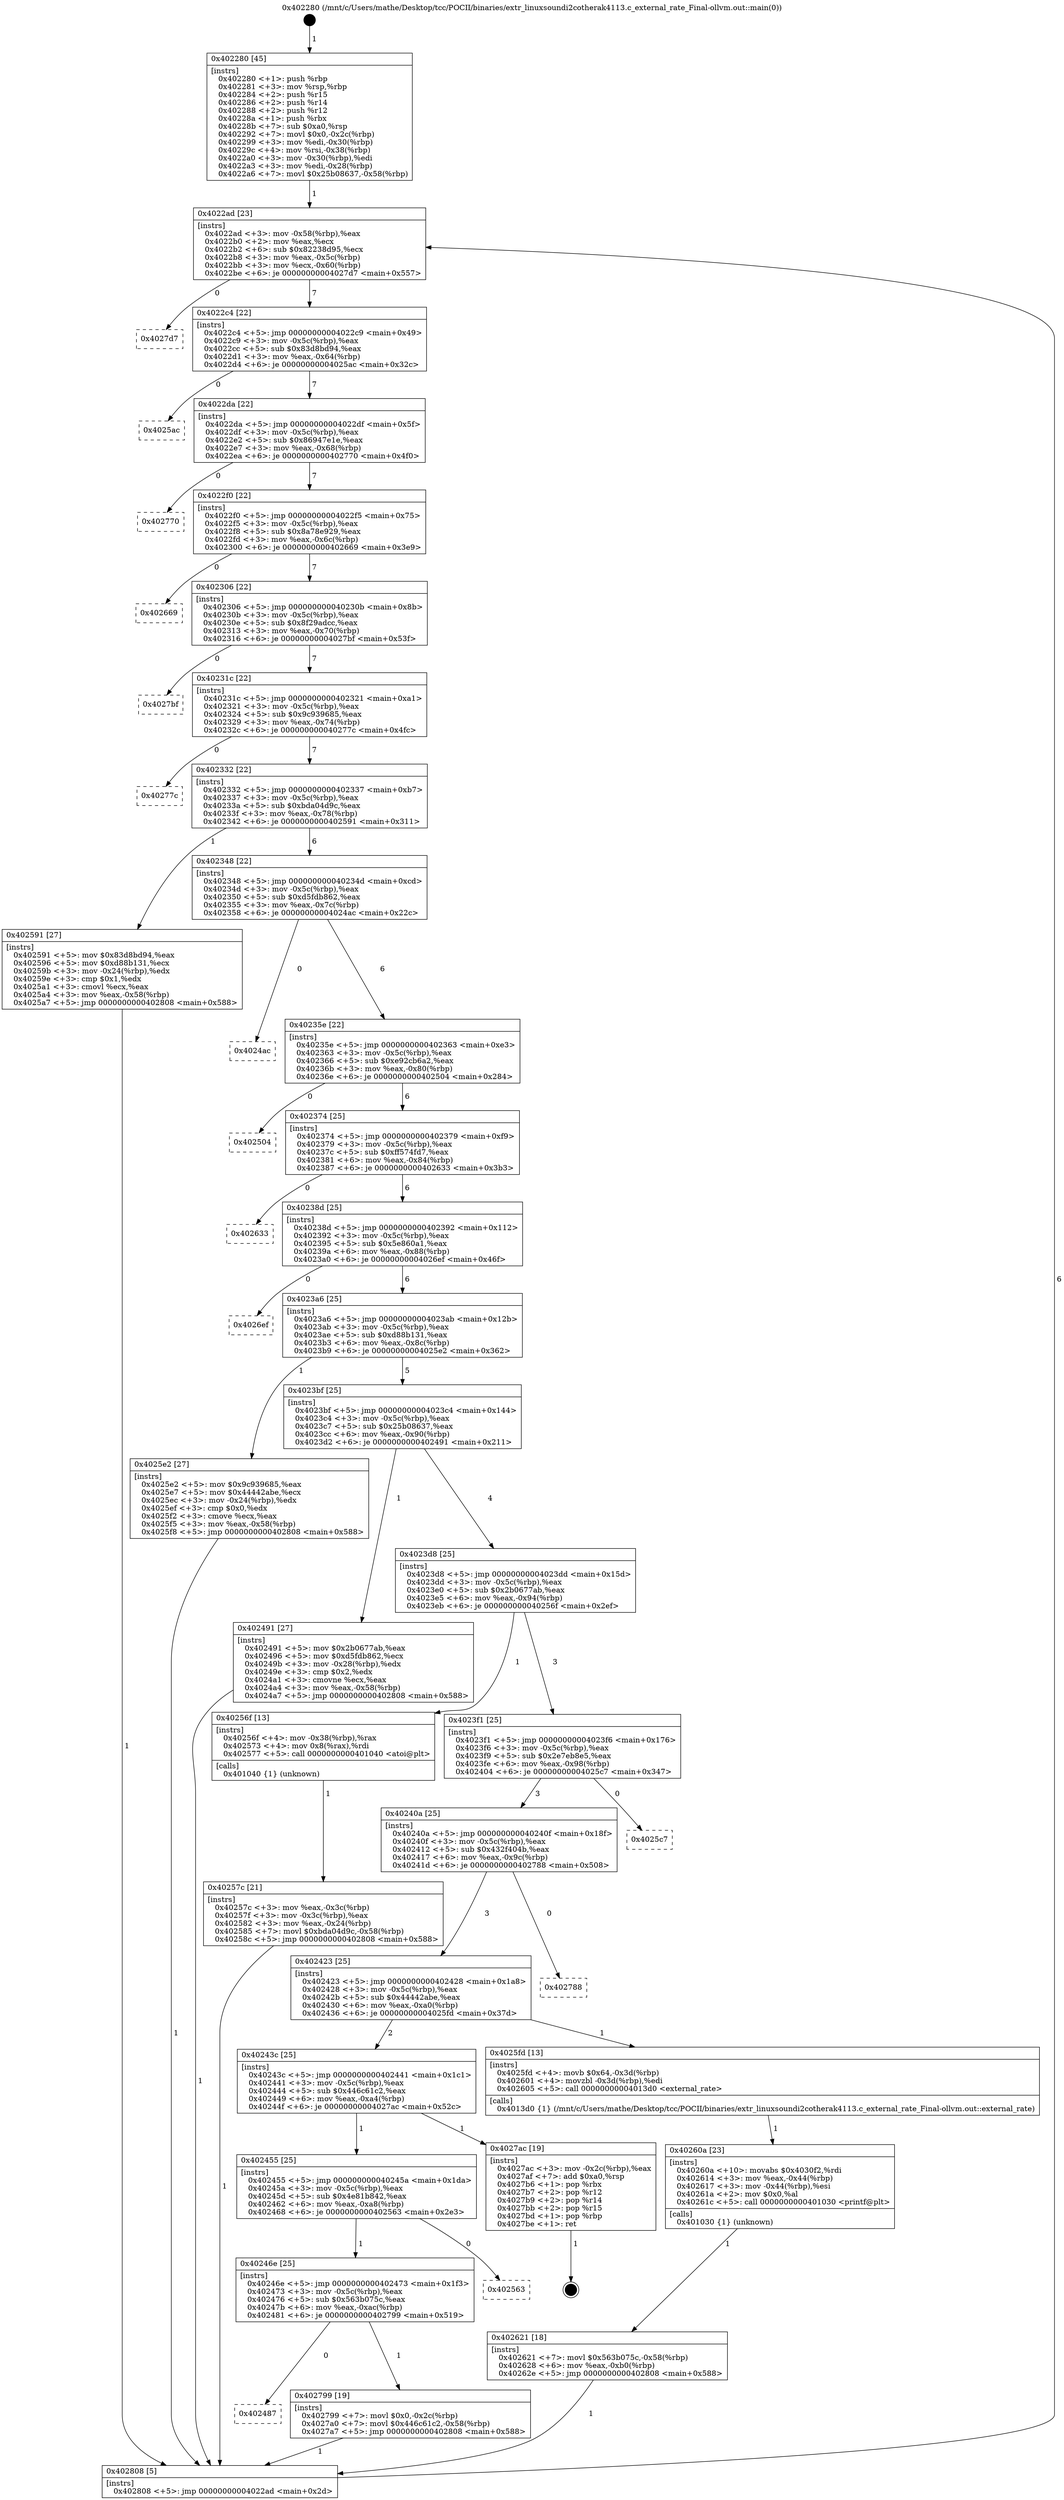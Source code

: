 digraph "0x402280" {
  label = "0x402280 (/mnt/c/Users/mathe/Desktop/tcc/POCII/binaries/extr_linuxsoundi2cotherak4113.c_external_rate_Final-ollvm.out::main(0))"
  labelloc = "t"
  node[shape=record]

  Entry [label="",width=0.3,height=0.3,shape=circle,fillcolor=black,style=filled]
  "0x4022ad" [label="{
     0x4022ad [23]\l
     | [instrs]\l
     &nbsp;&nbsp;0x4022ad \<+3\>: mov -0x58(%rbp),%eax\l
     &nbsp;&nbsp;0x4022b0 \<+2\>: mov %eax,%ecx\l
     &nbsp;&nbsp;0x4022b2 \<+6\>: sub $0x82238d95,%ecx\l
     &nbsp;&nbsp;0x4022b8 \<+3\>: mov %eax,-0x5c(%rbp)\l
     &nbsp;&nbsp;0x4022bb \<+3\>: mov %ecx,-0x60(%rbp)\l
     &nbsp;&nbsp;0x4022be \<+6\>: je 00000000004027d7 \<main+0x557\>\l
  }"]
  "0x4027d7" [label="{
     0x4027d7\l
  }", style=dashed]
  "0x4022c4" [label="{
     0x4022c4 [22]\l
     | [instrs]\l
     &nbsp;&nbsp;0x4022c4 \<+5\>: jmp 00000000004022c9 \<main+0x49\>\l
     &nbsp;&nbsp;0x4022c9 \<+3\>: mov -0x5c(%rbp),%eax\l
     &nbsp;&nbsp;0x4022cc \<+5\>: sub $0x83d8bd94,%eax\l
     &nbsp;&nbsp;0x4022d1 \<+3\>: mov %eax,-0x64(%rbp)\l
     &nbsp;&nbsp;0x4022d4 \<+6\>: je 00000000004025ac \<main+0x32c\>\l
  }"]
  Exit [label="",width=0.3,height=0.3,shape=circle,fillcolor=black,style=filled,peripheries=2]
  "0x4025ac" [label="{
     0x4025ac\l
  }", style=dashed]
  "0x4022da" [label="{
     0x4022da [22]\l
     | [instrs]\l
     &nbsp;&nbsp;0x4022da \<+5\>: jmp 00000000004022df \<main+0x5f\>\l
     &nbsp;&nbsp;0x4022df \<+3\>: mov -0x5c(%rbp),%eax\l
     &nbsp;&nbsp;0x4022e2 \<+5\>: sub $0x86947e1e,%eax\l
     &nbsp;&nbsp;0x4022e7 \<+3\>: mov %eax,-0x68(%rbp)\l
     &nbsp;&nbsp;0x4022ea \<+6\>: je 0000000000402770 \<main+0x4f0\>\l
  }"]
  "0x402487" [label="{
     0x402487\l
  }", style=dashed]
  "0x402770" [label="{
     0x402770\l
  }", style=dashed]
  "0x4022f0" [label="{
     0x4022f0 [22]\l
     | [instrs]\l
     &nbsp;&nbsp;0x4022f0 \<+5\>: jmp 00000000004022f5 \<main+0x75\>\l
     &nbsp;&nbsp;0x4022f5 \<+3\>: mov -0x5c(%rbp),%eax\l
     &nbsp;&nbsp;0x4022f8 \<+5\>: sub $0x8a78e929,%eax\l
     &nbsp;&nbsp;0x4022fd \<+3\>: mov %eax,-0x6c(%rbp)\l
     &nbsp;&nbsp;0x402300 \<+6\>: je 0000000000402669 \<main+0x3e9\>\l
  }"]
  "0x402799" [label="{
     0x402799 [19]\l
     | [instrs]\l
     &nbsp;&nbsp;0x402799 \<+7\>: movl $0x0,-0x2c(%rbp)\l
     &nbsp;&nbsp;0x4027a0 \<+7\>: movl $0x446c61c2,-0x58(%rbp)\l
     &nbsp;&nbsp;0x4027a7 \<+5\>: jmp 0000000000402808 \<main+0x588\>\l
  }"]
  "0x402669" [label="{
     0x402669\l
  }", style=dashed]
  "0x402306" [label="{
     0x402306 [22]\l
     | [instrs]\l
     &nbsp;&nbsp;0x402306 \<+5\>: jmp 000000000040230b \<main+0x8b\>\l
     &nbsp;&nbsp;0x40230b \<+3\>: mov -0x5c(%rbp),%eax\l
     &nbsp;&nbsp;0x40230e \<+5\>: sub $0x8f29adcc,%eax\l
     &nbsp;&nbsp;0x402313 \<+3\>: mov %eax,-0x70(%rbp)\l
     &nbsp;&nbsp;0x402316 \<+6\>: je 00000000004027bf \<main+0x53f\>\l
  }"]
  "0x40246e" [label="{
     0x40246e [25]\l
     | [instrs]\l
     &nbsp;&nbsp;0x40246e \<+5\>: jmp 0000000000402473 \<main+0x1f3\>\l
     &nbsp;&nbsp;0x402473 \<+3\>: mov -0x5c(%rbp),%eax\l
     &nbsp;&nbsp;0x402476 \<+5\>: sub $0x563b075c,%eax\l
     &nbsp;&nbsp;0x40247b \<+6\>: mov %eax,-0xac(%rbp)\l
     &nbsp;&nbsp;0x402481 \<+6\>: je 0000000000402799 \<main+0x519\>\l
  }"]
  "0x4027bf" [label="{
     0x4027bf\l
  }", style=dashed]
  "0x40231c" [label="{
     0x40231c [22]\l
     | [instrs]\l
     &nbsp;&nbsp;0x40231c \<+5\>: jmp 0000000000402321 \<main+0xa1\>\l
     &nbsp;&nbsp;0x402321 \<+3\>: mov -0x5c(%rbp),%eax\l
     &nbsp;&nbsp;0x402324 \<+5\>: sub $0x9c939685,%eax\l
     &nbsp;&nbsp;0x402329 \<+3\>: mov %eax,-0x74(%rbp)\l
     &nbsp;&nbsp;0x40232c \<+6\>: je 000000000040277c \<main+0x4fc\>\l
  }"]
  "0x402563" [label="{
     0x402563\l
  }", style=dashed]
  "0x40277c" [label="{
     0x40277c\l
  }", style=dashed]
  "0x402332" [label="{
     0x402332 [22]\l
     | [instrs]\l
     &nbsp;&nbsp;0x402332 \<+5\>: jmp 0000000000402337 \<main+0xb7\>\l
     &nbsp;&nbsp;0x402337 \<+3\>: mov -0x5c(%rbp),%eax\l
     &nbsp;&nbsp;0x40233a \<+5\>: sub $0xbda04d9c,%eax\l
     &nbsp;&nbsp;0x40233f \<+3\>: mov %eax,-0x78(%rbp)\l
     &nbsp;&nbsp;0x402342 \<+6\>: je 0000000000402591 \<main+0x311\>\l
  }"]
  "0x402455" [label="{
     0x402455 [25]\l
     | [instrs]\l
     &nbsp;&nbsp;0x402455 \<+5\>: jmp 000000000040245a \<main+0x1da\>\l
     &nbsp;&nbsp;0x40245a \<+3\>: mov -0x5c(%rbp),%eax\l
     &nbsp;&nbsp;0x40245d \<+5\>: sub $0x4e81b842,%eax\l
     &nbsp;&nbsp;0x402462 \<+6\>: mov %eax,-0xa8(%rbp)\l
     &nbsp;&nbsp;0x402468 \<+6\>: je 0000000000402563 \<main+0x2e3\>\l
  }"]
  "0x402591" [label="{
     0x402591 [27]\l
     | [instrs]\l
     &nbsp;&nbsp;0x402591 \<+5\>: mov $0x83d8bd94,%eax\l
     &nbsp;&nbsp;0x402596 \<+5\>: mov $0xd88b131,%ecx\l
     &nbsp;&nbsp;0x40259b \<+3\>: mov -0x24(%rbp),%edx\l
     &nbsp;&nbsp;0x40259e \<+3\>: cmp $0x1,%edx\l
     &nbsp;&nbsp;0x4025a1 \<+3\>: cmovl %ecx,%eax\l
     &nbsp;&nbsp;0x4025a4 \<+3\>: mov %eax,-0x58(%rbp)\l
     &nbsp;&nbsp;0x4025a7 \<+5\>: jmp 0000000000402808 \<main+0x588\>\l
  }"]
  "0x402348" [label="{
     0x402348 [22]\l
     | [instrs]\l
     &nbsp;&nbsp;0x402348 \<+5\>: jmp 000000000040234d \<main+0xcd\>\l
     &nbsp;&nbsp;0x40234d \<+3\>: mov -0x5c(%rbp),%eax\l
     &nbsp;&nbsp;0x402350 \<+5\>: sub $0xd5fdb862,%eax\l
     &nbsp;&nbsp;0x402355 \<+3\>: mov %eax,-0x7c(%rbp)\l
     &nbsp;&nbsp;0x402358 \<+6\>: je 00000000004024ac \<main+0x22c\>\l
  }"]
  "0x4027ac" [label="{
     0x4027ac [19]\l
     | [instrs]\l
     &nbsp;&nbsp;0x4027ac \<+3\>: mov -0x2c(%rbp),%eax\l
     &nbsp;&nbsp;0x4027af \<+7\>: add $0xa0,%rsp\l
     &nbsp;&nbsp;0x4027b6 \<+1\>: pop %rbx\l
     &nbsp;&nbsp;0x4027b7 \<+2\>: pop %r12\l
     &nbsp;&nbsp;0x4027b9 \<+2\>: pop %r14\l
     &nbsp;&nbsp;0x4027bb \<+2\>: pop %r15\l
     &nbsp;&nbsp;0x4027bd \<+1\>: pop %rbp\l
     &nbsp;&nbsp;0x4027be \<+1\>: ret\l
  }"]
  "0x4024ac" [label="{
     0x4024ac\l
  }", style=dashed]
  "0x40235e" [label="{
     0x40235e [22]\l
     | [instrs]\l
     &nbsp;&nbsp;0x40235e \<+5\>: jmp 0000000000402363 \<main+0xe3\>\l
     &nbsp;&nbsp;0x402363 \<+3\>: mov -0x5c(%rbp),%eax\l
     &nbsp;&nbsp;0x402366 \<+5\>: sub $0xe92cb6a2,%eax\l
     &nbsp;&nbsp;0x40236b \<+3\>: mov %eax,-0x80(%rbp)\l
     &nbsp;&nbsp;0x40236e \<+6\>: je 0000000000402504 \<main+0x284\>\l
  }"]
  "0x402621" [label="{
     0x402621 [18]\l
     | [instrs]\l
     &nbsp;&nbsp;0x402621 \<+7\>: movl $0x563b075c,-0x58(%rbp)\l
     &nbsp;&nbsp;0x402628 \<+6\>: mov %eax,-0xb0(%rbp)\l
     &nbsp;&nbsp;0x40262e \<+5\>: jmp 0000000000402808 \<main+0x588\>\l
  }"]
  "0x402504" [label="{
     0x402504\l
  }", style=dashed]
  "0x402374" [label="{
     0x402374 [25]\l
     | [instrs]\l
     &nbsp;&nbsp;0x402374 \<+5\>: jmp 0000000000402379 \<main+0xf9\>\l
     &nbsp;&nbsp;0x402379 \<+3\>: mov -0x5c(%rbp),%eax\l
     &nbsp;&nbsp;0x40237c \<+5\>: sub $0xff574fd7,%eax\l
     &nbsp;&nbsp;0x402381 \<+6\>: mov %eax,-0x84(%rbp)\l
     &nbsp;&nbsp;0x402387 \<+6\>: je 0000000000402633 \<main+0x3b3\>\l
  }"]
  "0x40260a" [label="{
     0x40260a [23]\l
     | [instrs]\l
     &nbsp;&nbsp;0x40260a \<+10\>: movabs $0x4030f2,%rdi\l
     &nbsp;&nbsp;0x402614 \<+3\>: mov %eax,-0x44(%rbp)\l
     &nbsp;&nbsp;0x402617 \<+3\>: mov -0x44(%rbp),%esi\l
     &nbsp;&nbsp;0x40261a \<+2\>: mov $0x0,%al\l
     &nbsp;&nbsp;0x40261c \<+5\>: call 0000000000401030 \<printf@plt\>\l
     | [calls]\l
     &nbsp;&nbsp;0x401030 \{1\} (unknown)\l
  }"]
  "0x402633" [label="{
     0x402633\l
  }", style=dashed]
  "0x40238d" [label="{
     0x40238d [25]\l
     | [instrs]\l
     &nbsp;&nbsp;0x40238d \<+5\>: jmp 0000000000402392 \<main+0x112\>\l
     &nbsp;&nbsp;0x402392 \<+3\>: mov -0x5c(%rbp),%eax\l
     &nbsp;&nbsp;0x402395 \<+5\>: sub $0x5e860a1,%eax\l
     &nbsp;&nbsp;0x40239a \<+6\>: mov %eax,-0x88(%rbp)\l
     &nbsp;&nbsp;0x4023a0 \<+6\>: je 00000000004026ef \<main+0x46f\>\l
  }"]
  "0x40243c" [label="{
     0x40243c [25]\l
     | [instrs]\l
     &nbsp;&nbsp;0x40243c \<+5\>: jmp 0000000000402441 \<main+0x1c1\>\l
     &nbsp;&nbsp;0x402441 \<+3\>: mov -0x5c(%rbp),%eax\l
     &nbsp;&nbsp;0x402444 \<+5\>: sub $0x446c61c2,%eax\l
     &nbsp;&nbsp;0x402449 \<+6\>: mov %eax,-0xa4(%rbp)\l
     &nbsp;&nbsp;0x40244f \<+6\>: je 00000000004027ac \<main+0x52c\>\l
  }"]
  "0x4026ef" [label="{
     0x4026ef\l
  }", style=dashed]
  "0x4023a6" [label="{
     0x4023a6 [25]\l
     | [instrs]\l
     &nbsp;&nbsp;0x4023a6 \<+5\>: jmp 00000000004023ab \<main+0x12b\>\l
     &nbsp;&nbsp;0x4023ab \<+3\>: mov -0x5c(%rbp),%eax\l
     &nbsp;&nbsp;0x4023ae \<+5\>: sub $0xd88b131,%eax\l
     &nbsp;&nbsp;0x4023b3 \<+6\>: mov %eax,-0x8c(%rbp)\l
     &nbsp;&nbsp;0x4023b9 \<+6\>: je 00000000004025e2 \<main+0x362\>\l
  }"]
  "0x4025fd" [label="{
     0x4025fd [13]\l
     | [instrs]\l
     &nbsp;&nbsp;0x4025fd \<+4\>: movb $0x64,-0x3d(%rbp)\l
     &nbsp;&nbsp;0x402601 \<+4\>: movzbl -0x3d(%rbp),%edi\l
     &nbsp;&nbsp;0x402605 \<+5\>: call 00000000004013d0 \<external_rate\>\l
     | [calls]\l
     &nbsp;&nbsp;0x4013d0 \{1\} (/mnt/c/Users/mathe/Desktop/tcc/POCII/binaries/extr_linuxsoundi2cotherak4113.c_external_rate_Final-ollvm.out::external_rate)\l
  }"]
  "0x4025e2" [label="{
     0x4025e2 [27]\l
     | [instrs]\l
     &nbsp;&nbsp;0x4025e2 \<+5\>: mov $0x9c939685,%eax\l
     &nbsp;&nbsp;0x4025e7 \<+5\>: mov $0x44442abe,%ecx\l
     &nbsp;&nbsp;0x4025ec \<+3\>: mov -0x24(%rbp),%edx\l
     &nbsp;&nbsp;0x4025ef \<+3\>: cmp $0x0,%edx\l
     &nbsp;&nbsp;0x4025f2 \<+3\>: cmove %ecx,%eax\l
     &nbsp;&nbsp;0x4025f5 \<+3\>: mov %eax,-0x58(%rbp)\l
     &nbsp;&nbsp;0x4025f8 \<+5\>: jmp 0000000000402808 \<main+0x588\>\l
  }"]
  "0x4023bf" [label="{
     0x4023bf [25]\l
     | [instrs]\l
     &nbsp;&nbsp;0x4023bf \<+5\>: jmp 00000000004023c4 \<main+0x144\>\l
     &nbsp;&nbsp;0x4023c4 \<+3\>: mov -0x5c(%rbp),%eax\l
     &nbsp;&nbsp;0x4023c7 \<+5\>: sub $0x25b08637,%eax\l
     &nbsp;&nbsp;0x4023cc \<+6\>: mov %eax,-0x90(%rbp)\l
     &nbsp;&nbsp;0x4023d2 \<+6\>: je 0000000000402491 \<main+0x211\>\l
  }"]
  "0x402423" [label="{
     0x402423 [25]\l
     | [instrs]\l
     &nbsp;&nbsp;0x402423 \<+5\>: jmp 0000000000402428 \<main+0x1a8\>\l
     &nbsp;&nbsp;0x402428 \<+3\>: mov -0x5c(%rbp),%eax\l
     &nbsp;&nbsp;0x40242b \<+5\>: sub $0x44442abe,%eax\l
     &nbsp;&nbsp;0x402430 \<+6\>: mov %eax,-0xa0(%rbp)\l
     &nbsp;&nbsp;0x402436 \<+6\>: je 00000000004025fd \<main+0x37d\>\l
  }"]
  "0x402491" [label="{
     0x402491 [27]\l
     | [instrs]\l
     &nbsp;&nbsp;0x402491 \<+5\>: mov $0x2b0677ab,%eax\l
     &nbsp;&nbsp;0x402496 \<+5\>: mov $0xd5fdb862,%ecx\l
     &nbsp;&nbsp;0x40249b \<+3\>: mov -0x28(%rbp),%edx\l
     &nbsp;&nbsp;0x40249e \<+3\>: cmp $0x2,%edx\l
     &nbsp;&nbsp;0x4024a1 \<+3\>: cmovne %ecx,%eax\l
     &nbsp;&nbsp;0x4024a4 \<+3\>: mov %eax,-0x58(%rbp)\l
     &nbsp;&nbsp;0x4024a7 \<+5\>: jmp 0000000000402808 \<main+0x588\>\l
  }"]
  "0x4023d8" [label="{
     0x4023d8 [25]\l
     | [instrs]\l
     &nbsp;&nbsp;0x4023d8 \<+5\>: jmp 00000000004023dd \<main+0x15d\>\l
     &nbsp;&nbsp;0x4023dd \<+3\>: mov -0x5c(%rbp),%eax\l
     &nbsp;&nbsp;0x4023e0 \<+5\>: sub $0x2b0677ab,%eax\l
     &nbsp;&nbsp;0x4023e5 \<+6\>: mov %eax,-0x94(%rbp)\l
     &nbsp;&nbsp;0x4023eb \<+6\>: je 000000000040256f \<main+0x2ef\>\l
  }"]
  "0x402808" [label="{
     0x402808 [5]\l
     | [instrs]\l
     &nbsp;&nbsp;0x402808 \<+5\>: jmp 00000000004022ad \<main+0x2d\>\l
  }"]
  "0x402280" [label="{
     0x402280 [45]\l
     | [instrs]\l
     &nbsp;&nbsp;0x402280 \<+1\>: push %rbp\l
     &nbsp;&nbsp;0x402281 \<+3\>: mov %rsp,%rbp\l
     &nbsp;&nbsp;0x402284 \<+2\>: push %r15\l
     &nbsp;&nbsp;0x402286 \<+2\>: push %r14\l
     &nbsp;&nbsp;0x402288 \<+2\>: push %r12\l
     &nbsp;&nbsp;0x40228a \<+1\>: push %rbx\l
     &nbsp;&nbsp;0x40228b \<+7\>: sub $0xa0,%rsp\l
     &nbsp;&nbsp;0x402292 \<+7\>: movl $0x0,-0x2c(%rbp)\l
     &nbsp;&nbsp;0x402299 \<+3\>: mov %edi,-0x30(%rbp)\l
     &nbsp;&nbsp;0x40229c \<+4\>: mov %rsi,-0x38(%rbp)\l
     &nbsp;&nbsp;0x4022a0 \<+3\>: mov -0x30(%rbp),%edi\l
     &nbsp;&nbsp;0x4022a3 \<+3\>: mov %edi,-0x28(%rbp)\l
     &nbsp;&nbsp;0x4022a6 \<+7\>: movl $0x25b08637,-0x58(%rbp)\l
  }"]
  "0x402788" [label="{
     0x402788\l
  }", style=dashed]
  "0x40256f" [label="{
     0x40256f [13]\l
     | [instrs]\l
     &nbsp;&nbsp;0x40256f \<+4\>: mov -0x38(%rbp),%rax\l
     &nbsp;&nbsp;0x402573 \<+4\>: mov 0x8(%rax),%rdi\l
     &nbsp;&nbsp;0x402577 \<+5\>: call 0000000000401040 \<atoi@plt\>\l
     | [calls]\l
     &nbsp;&nbsp;0x401040 \{1\} (unknown)\l
  }"]
  "0x4023f1" [label="{
     0x4023f1 [25]\l
     | [instrs]\l
     &nbsp;&nbsp;0x4023f1 \<+5\>: jmp 00000000004023f6 \<main+0x176\>\l
     &nbsp;&nbsp;0x4023f6 \<+3\>: mov -0x5c(%rbp),%eax\l
     &nbsp;&nbsp;0x4023f9 \<+5\>: sub $0x2e7eb8e5,%eax\l
     &nbsp;&nbsp;0x4023fe \<+6\>: mov %eax,-0x98(%rbp)\l
     &nbsp;&nbsp;0x402404 \<+6\>: je 00000000004025c7 \<main+0x347\>\l
  }"]
  "0x40257c" [label="{
     0x40257c [21]\l
     | [instrs]\l
     &nbsp;&nbsp;0x40257c \<+3\>: mov %eax,-0x3c(%rbp)\l
     &nbsp;&nbsp;0x40257f \<+3\>: mov -0x3c(%rbp),%eax\l
     &nbsp;&nbsp;0x402582 \<+3\>: mov %eax,-0x24(%rbp)\l
     &nbsp;&nbsp;0x402585 \<+7\>: movl $0xbda04d9c,-0x58(%rbp)\l
     &nbsp;&nbsp;0x40258c \<+5\>: jmp 0000000000402808 \<main+0x588\>\l
  }"]
  "0x40240a" [label="{
     0x40240a [25]\l
     | [instrs]\l
     &nbsp;&nbsp;0x40240a \<+5\>: jmp 000000000040240f \<main+0x18f\>\l
     &nbsp;&nbsp;0x40240f \<+3\>: mov -0x5c(%rbp),%eax\l
     &nbsp;&nbsp;0x402412 \<+5\>: sub $0x432f404b,%eax\l
     &nbsp;&nbsp;0x402417 \<+6\>: mov %eax,-0x9c(%rbp)\l
     &nbsp;&nbsp;0x40241d \<+6\>: je 0000000000402788 \<main+0x508\>\l
  }"]
  "0x4025c7" [label="{
     0x4025c7\l
  }", style=dashed]
  Entry -> "0x402280" [label=" 1"]
  "0x4022ad" -> "0x4027d7" [label=" 0"]
  "0x4022ad" -> "0x4022c4" [label=" 7"]
  "0x4027ac" -> Exit [label=" 1"]
  "0x4022c4" -> "0x4025ac" [label=" 0"]
  "0x4022c4" -> "0x4022da" [label=" 7"]
  "0x402799" -> "0x402808" [label=" 1"]
  "0x4022da" -> "0x402770" [label=" 0"]
  "0x4022da" -> "0x4022f0" [label=" 7"]
  "0x40246e" -> "0x402487" [label=" 0"]
  "0x4022f0" -> "0x402669" [label=" 0"]
  "0x4022f0" -> "0x402306" [label=" 7"]
  "0x40246e" -> "0x402799" [label=" 1"]
  "0x402306" -> "0x4027bf" [label=" 0"]
  "0x402306" -> "0x40231c" [label=" 7"]
  "0x402455" -> "0x40246e" [label=" 1"]
  "0x40231c" -> "0x40277c" [label=" 0"]
  "0x40231c" -> "0x402332" [label=" 7"]
  "0x402455" -> "0x402563" [label=" 0"]
  "0x402332" -> "0x402591" [label=" 1"]
  "0x402332" -> "0x402348" [label=" 6"]
  "0x40243c" -> "0x402455" [label=" 1"]
  "0x402348" -> "0x4024ac" [label=" 0"]
  "0x402348" -> "0x40235e" [label=" 6"]
  "0x40243c" -> "0x4027ac" [label=" 1"]
  "0x40235e" -> "0x402504" [label=" 0"]
  "0x40235e" -> "0x402374" [label=" 6"]
  "0x402621" -> "0x402808" [label=" 1"]
  "0x402374" -> "0x402633" [label=" 0"]
  "0x402374" -> "0x40238d" [label=" 6"]
  "0x40260a" -> "0x402621" [label=" 1"]
  "0x40238d" -> "0x4026ef" [label=" 0"]
  "0x40238d" -> "0x4023a6" [label=" 6"]
  "0x4025fd" -> "0x40260a" [label=" 1"]
  "0x4023a6" -> "0x4025e2" [label=" 1"]
  "0x4023a6" -> "0x4023bf" [label=" 5"]
  "0x402423" -> "0x40243c" [label=" 2"]
  "0x4023bf" -> "0x402491" [label=" 1"]
  "0x4023bf" -> "0x4023d8" [label=" 4"]
  "0x402491" -> "0x402808" [label=" 1"]
  "0x402280" -> "0x4022ad" [label=" 1"]
  "0x402808" -> "0x4022ad" [label=" 6"]
  "0x402423" -> "0x4025fd" [label=" 1"]
  "0x4023d8" -> "0x40256f" [label=" 1"]
  "0x4023d8" -> "0x4023f1" [label=" 3"]
  "0x40256f" -> "0x40257c" [label=" 1"]
  "0x40257c" -> "0x402808" [label=" 1"]
  "0x402591" -> "0x402808" [label=" 1"]
  "0x4025e2" -> "0x402808" [label=" 1"]
  "0x40240a" -> "0x402423" [label=" 3"]
  "0x4023f1" -> "0x4025c7" [label=" 0"]
  "0x4023f1" -> "0x40240a" [label=" 3"]
  "0x40240a" -> "0x402788" [label=" 0"]
}
